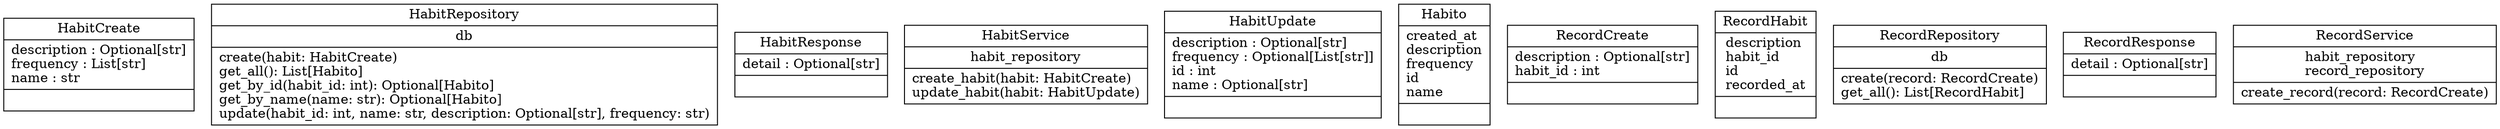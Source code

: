 digraph "classes" {
rankdir=BT
charset="utf-8"
"app.habit_schema.HabitCreate" [color="black", fontcolor="black", label=<{HabitCreate|description : Optional[str]<br ALIGN="LEFT"/>frequency : List[str]<br ALIGN="LEFT"/>name : str<br ALIGN="LEFT"/>|}>, shape="record", style="solid"];
"app.repositories.habit_repository.HabitRepository" [color="black", fontcolor="black", label=<{HabitRepository|db<br ALIGN="LEFT"/>|create(habit: HabitCreate)<br ALIGN="LEFT"/>get_all(): List[Habito]<br ALIGN="LEFT"/>get_by_id(habit_id: int): Optional[Habito]<br ALIGN="LEFT"/>get_by_name(name: str): Optional[Habito]<br ALIGN="LEFT"/>update(habit_id: int, name: str, description: Optional[str], frequency: str)<br ALIGN="LEFT"/>}>, shape="record", style="solid"];
"app.habit_schema.HabitResponse" [color="black", fontcolor="black", label=<{HabitResponse|detail : Optional[str]<br ALIGN="LEFT"/>|}>, shape="record", style="solid"];
"app.services.habit_service.HabitService" [color="black", fontcolor="black", label=<{HabitService|habit_repository<br ALIGN="LEFT"/>|create_habit(habit: HabitCreate)<br ALIGN="LEFT"/>update_habit(habit: HabitUpdate)<br ALIGN="LEFT"/>}>, shape="record", style="solid"];
"app.habit_schema.HabitUpdate" [color="black", fontcolor="black", label=<{HabitUpdate|description : Optional[str]<br ALIGN="LEFT"/>frequency : Optional[List[str]]<br ALIGN="LEFT"/>id : int<br ALIGN="LEFT"/>name : Optional[str]<br ALIGN="LEFT"/>|}>, shape="record", style="solid"];
"app.models.Habito" [color="black", fontcolor="black", label=<{Habito|created_at<br ALIGN="LEFT"/>description<br ALIGN="LEFT"/>frequency<br ALIGN="LEFT"/>id<br ALIGN="LEFT"/>name<br ALIGN="LEFT"/>|}>, shape="record", style="solid"];
"app.record_schema.RecordCreate" [color="black", fontcolor="black", label=<{RecordCreate|description : Optional[str]<br ALIGN="LEFT"/>habit_id : int<br ALIGN="LEFT"/>|}>, shape="record", style="solid"];
"app.models.RecordHabit" [color="black", fontcolor="black", label=<{RecordHabit|description<br ALIGN="LEFT"/>habit_id<br ALIGN="LEFT"/>id<br ALIGN="LEFT"/>recorded_at<br ALIGN="LEFT"/>|}>, shape="record", style="solid"];
"app.repositories.record_repository.RecordRepository" [color="black", fontcolor="black", label=<{RecordRepository|db<br ALIGN="LEFT"/>|create(record: RecordCreate)<br ALIGN="LEFT"/>get_all(): List[RecordHabit]<br ALIGN="LEFT"/>}>, shape="record", style="solid"];
"app.record_schema.RecordResponse" [color="black", fontcolor="black", label=<{RecordResponse|detail : Optional[str]<br ALIGN="LEFT"/>|}>, shape="record", style="solid"];
"app.services.record_service.RecordService" [color="black", fontcolor="black", label=<{RecordService|habit_repository<br ALIGN="LEFT"/>record_repository<br ALIGN="LEFT"/>|create_record(record: RecordCreate)<br ALIGN="LEFT"/>}>, shape="record", style="solid"];
}
